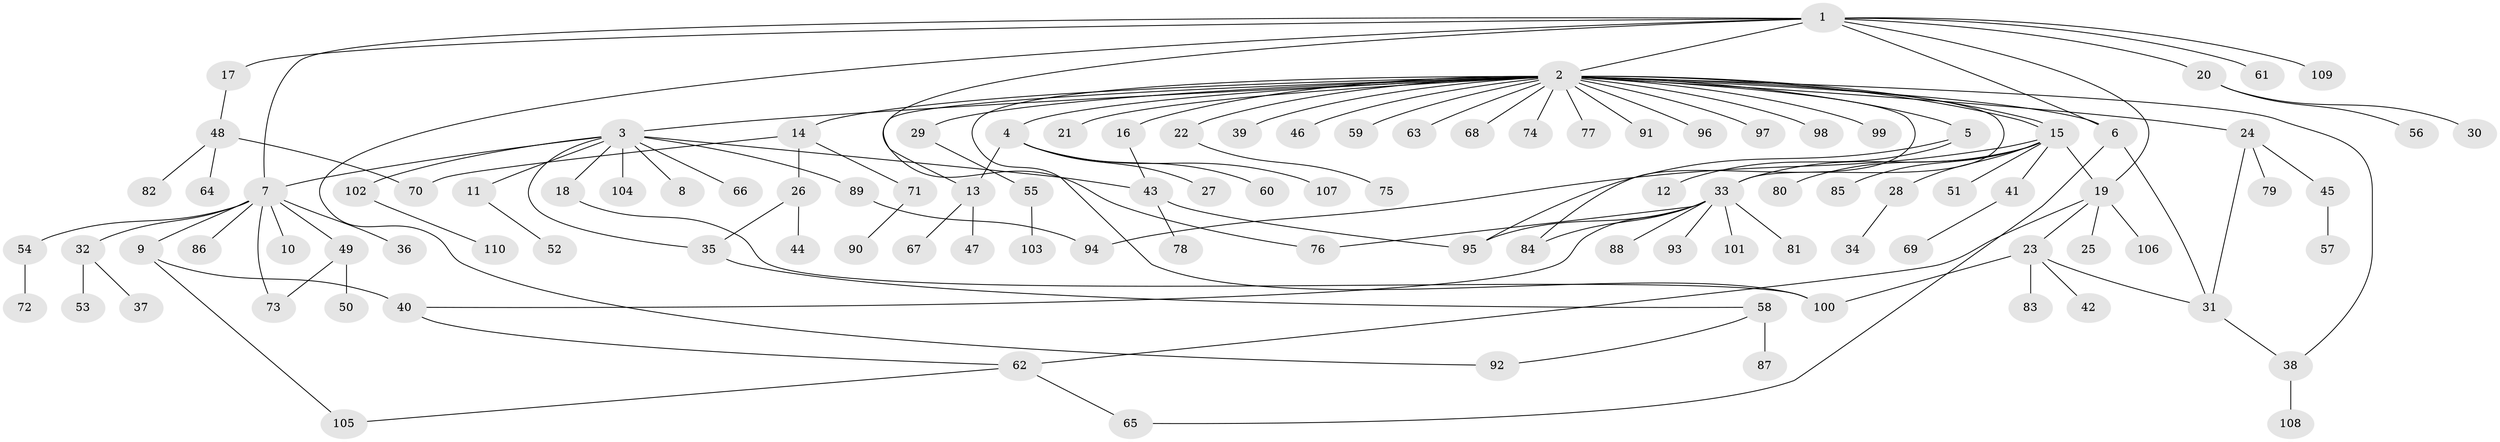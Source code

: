 // coarse degree distribution, {18: 0.011764705882352941, 29: 0.011764705882352941, 13: 0.011764705882352941, 6: 0.023529411764705882, 4: 0.07058823529411765, 1: 0.611764705882353, 9: 0.03529411764705882, 2: 0.18823529411764706, 3: 0.03529411764705882}
// Generated by graph-tools (version 1.1) at 2025/51/02/27/25 19:51:55]
// undirected, 110 vertices, 134 edges
graph export_dot {
graph [start="1"]
  node [color=gray90,style=filled];
  1;
  2;
  3;
  4;
  5;
  6;
  7;
  8;
  9;
  10;
  11;
  12;
  13;
  14;
  15;
  16;
  17;
  18;
  19;
  20;
  21;
  22;
  23;
  24;
  25;
  26;
  27;
  28;
  29;
  30;
  31;
  32;
  33;
  34;
  35;
  36;
  37;
  38;
  39;
  40;
  41;
  42;
  43;
  44;
  45;
  46;
  47;
  48;
  49;
  50;
  51;
  52;
  53;
  54;
  55;
  56;
  57;
  58;
  59;
  60;
  61;
  62;
  63;
  64;
  65;
  66;
  67;
  68;
  69;
  70;
  71;
  72;
  73;
  74;
  75;
  76;
  77;
  78;
  79;
  80;
  81;
  82;
  83;
  84;
  85;
  86;
  87;
  88;
  89;
  90;
  91;
  92;
  93;
  94;
  95;
  96;
  97;
  98;
  99;
  100;
  101;
  102;
  103;
  104;
  105;
  106;
  107;
  108;
  109;
  110;
  1 -- 2;
  1 -- 6;
  1 -- 7;
  1 -- 17;
  1 -- 19;
  1 -- 20;
  1 -- 61;
  1 -- 76;
  1 -- 92;
  1 -- 109;
  2 -- 3;
  2 -- 4;
  2 -- 5;
  2 -- 6;
  2 -- 13;
  2 -- 14;
  2 -- 15;
  2 -- 15;
  2 -- 16;
  2 -- 21;
  2 -- 22;
  2 -- 24;
  2 -- 29;
  2 -- 33;
  2 -- 38;
  2 -- 39;
  2 -- 46;
  2 -- 59;
  2 -- 63;
  2 -- 68;
  2 -- 74;
  2 -- 77;
  2 -- 84;
  2 -- 91;
  2 -- 96;
  2 -- 97;
  2 -- 98;
  2 -- 99;
  2 -- 100;
  3 -- 7;
  3 -- 8;
  3 -- 11;
  3 -- 18;
  3 -- 35;
  3 -- 43;
  3 -- 66;
  3 -- 89;
  3 -- 102;
  3 -- 104;
  4 -- 13;
  4 -- 27;
  4 -- 60;
  4 -- 107;
  5 -- 12;
  5 -- 95;
  6 -- 31;
  6 -- 65;
  7 -- 9;
  7 -- 10;
  7 -- 32;
  7 -- 36;
  7 -- 49;
  7 -- 54;
  7 -- 73;
  7 -- 86;
  9 -- 40;
  9 -- 105;
  11 -- 52;
  13 -- 47;
  13 -- 67;
  14 -- 26;
  14 -- 70;
  14 -- 71;
  15 -- 19;
  15 -- 28;
  15 -- 33;
  15 -- 41;
  15 -- 51;
  15 -- 80;
  15 -- 85;
  15 -- 94;
  16 -- 43;
  17 -- 48;
  18 -- 100;
  19 -- 23;
  19 -- 25;
  19 -- 62;
  19 -- 106;
  20 -- 30;
  20 -- 56;
  22 -- 75;
  23 -- 31;
  23 -- 42;
  23 -- 83;
  23 -- 100;
  24 -- 31;
  24 -- 45;
  24 -- 79;
  26 -- 35;
  26 -- 44;
  28 -- 34;
  29 -- 55;
  31 -- 38;
  32 -- 37;
  32 -- 53;
  33 -- 40;
  33 -- 76;
  33 -- 81;
  33 -- 84;
  33 -- 88;
  33 -- 93;
  33 -- 95;
  33 -- 101;
  35 -- 58;
  38 -- 108;
  40 -- 62;
  41 -- 69;
  43 -- 78;
  43 -- 95;
  45 -- 57;
  48 -- 64;
  48 -- 70;
  48 -- 82;
  49 -- 50;
  49 -- 73;
  54 -- 72;
  55 -- 103;
  58 -- 87;
  58 -- 92;
  62 -- 65;
  62 -- 105;
  71 -- 90;
  89 -- 94;
  102 -- 110;
}
